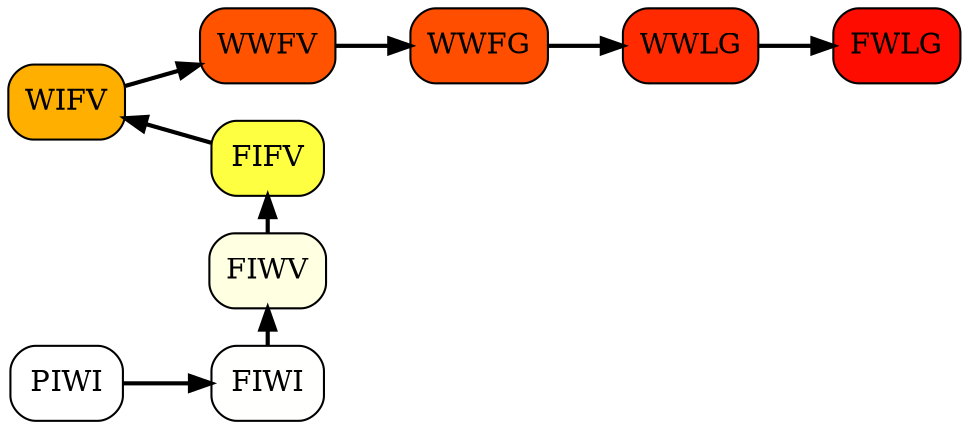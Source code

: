 strict digraph{
	rankdir=LR
	node [shape=box]
	PIWI [fillcolor="0.166666666667,0.00241616162919,1", color=black, style="filled,rounded"];
	FIWI [fillcolor="0.166666666667,0.00609074077357,1", color=black, style="filled,rounded"];
	FIWV [fillcolor="0.166666666667,0.118546613105,1", color=black, style="filled,rounded"];
	WWFV [fillcolor="0.0544468224342,1,1", color=black, style="filled,rounded"];
	FWLG [fillcolor="0.00832638236356,1,1", color=black, style="filled,rounded"];
	WWLG [fillcolor="0.0276467092182,1,1", color=black, style="filled,rounded"];
	WWFG [fillcolor="0.0514001120453,1,1", color=black, style="filled,rounded"];
	WIFV [fillcolor="0.114351325408,1,1", color=black, style="filled,rounded"];
	FIFV [fillcolor="0.166666666667,0.744861768723,1", color=black, style="filled,rounded"];
	FIWV->FIWI [style=bold, color=black, dir=back];
	FIFV->FIWV [style=bold, color=black, dir=back];
	WWFV->WWFG [style=bold, color=black];
	WIFV->WWFV [style=bold, color=black];
	WWLG->FWLG [style=bold, color=black];
	WWFG->WWLG [style=bold, color=black];
	WIFV->FIFV [style=bold, color=black, dir=back];
	PIWI->FIWI [style=bold, color=black];
	WWFV->FIFV [style=bold, color=transparent];
	{rank=same; PIWI WIFV}
	{rank=same; FIWI FIWV FIFV WWFV}
}
